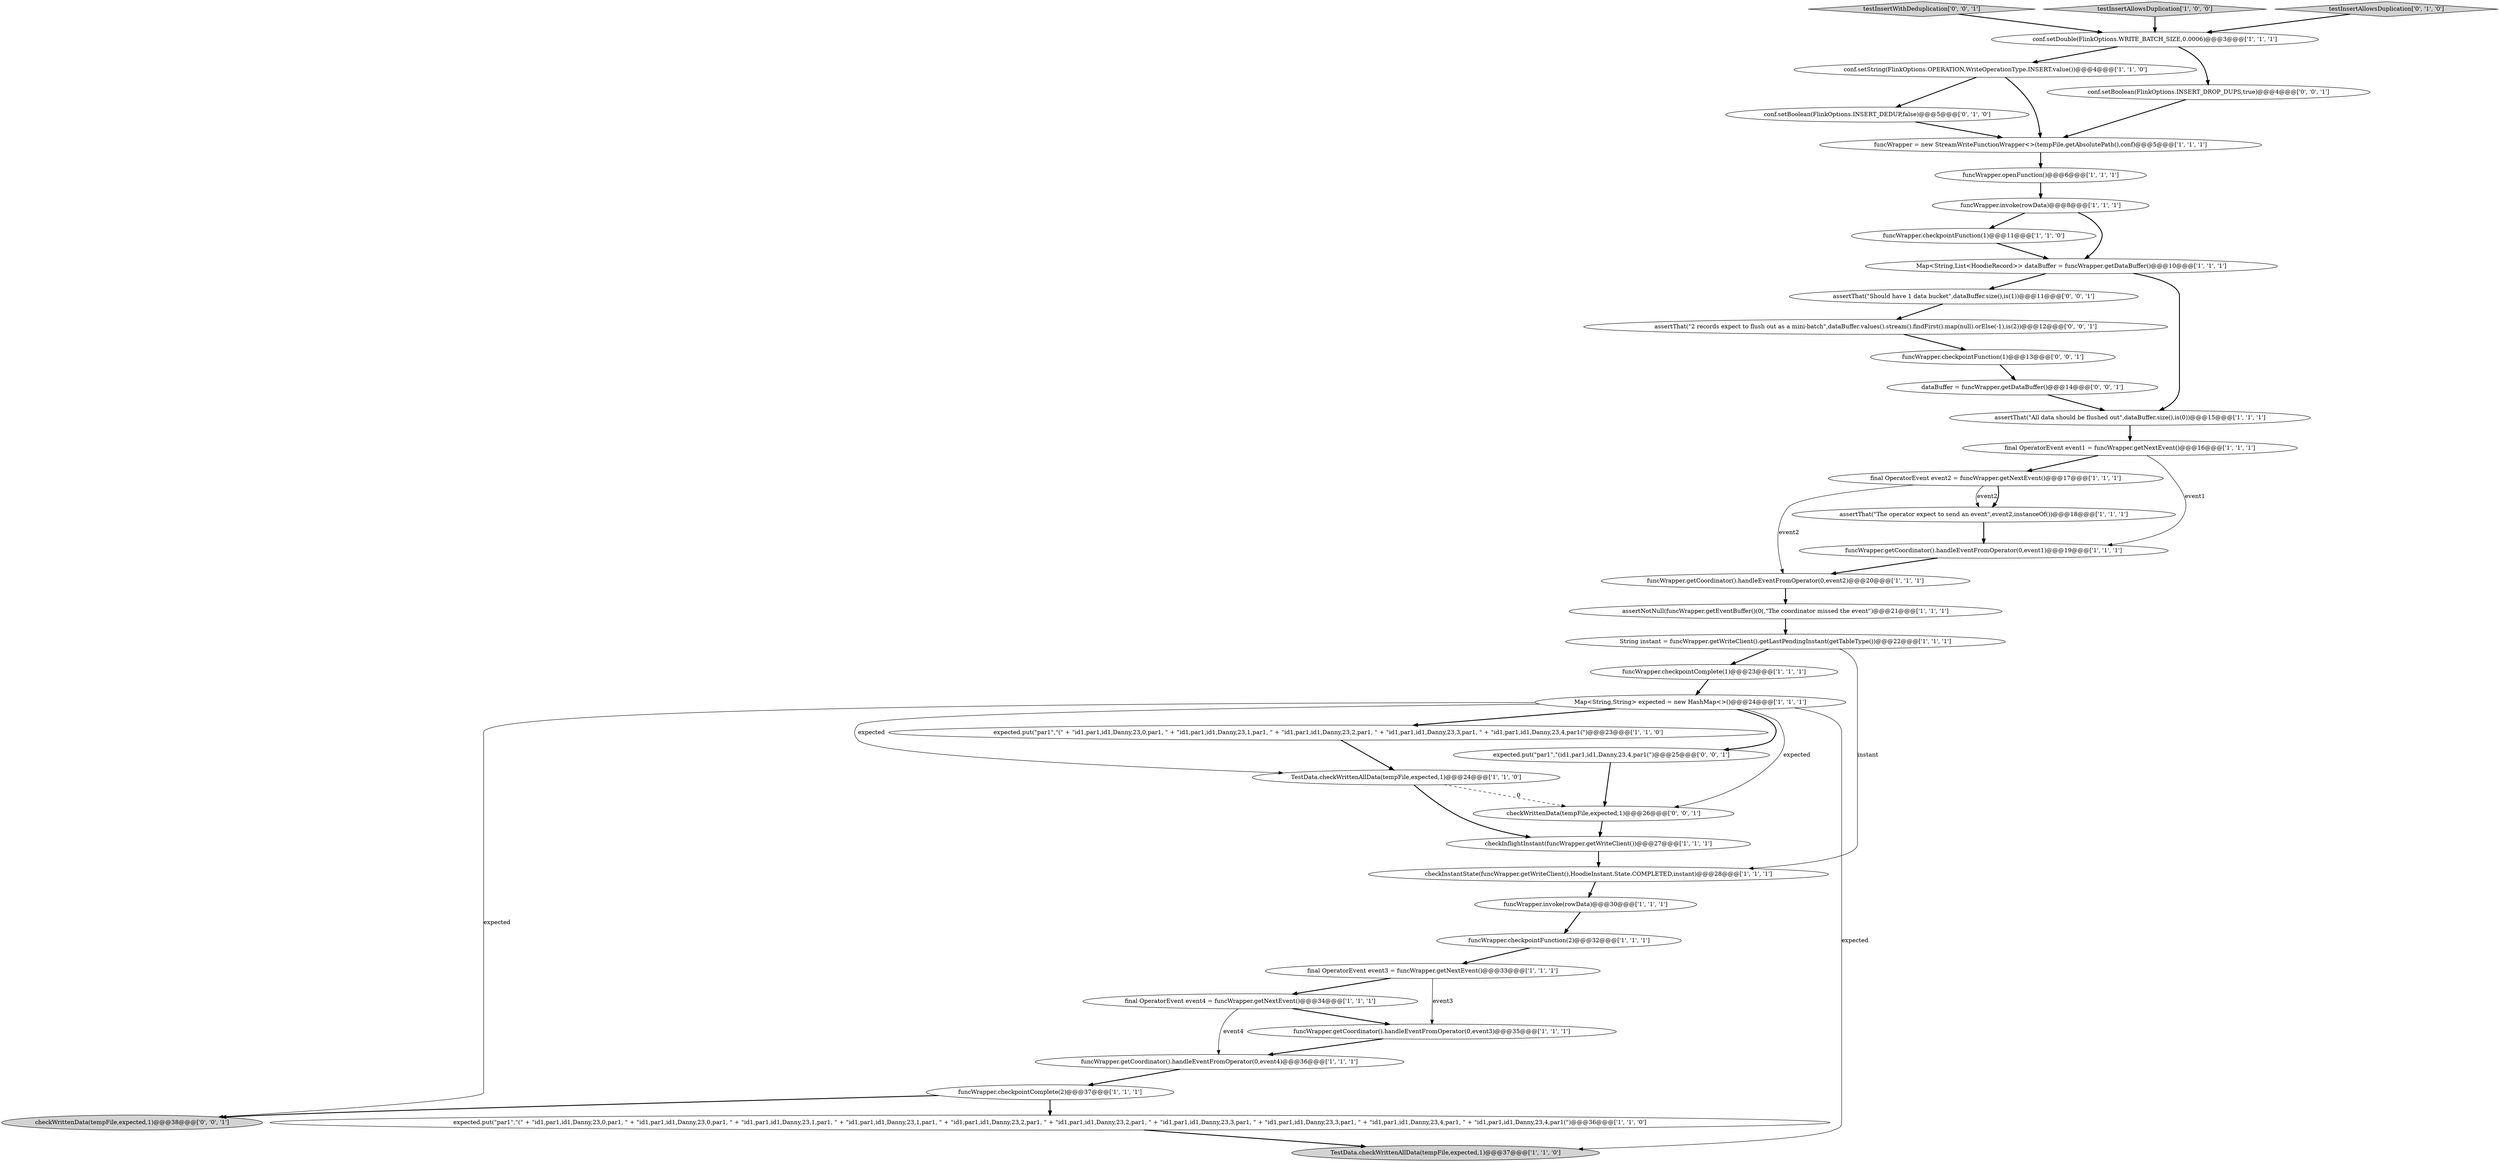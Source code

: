 digraph {
13 [style = filled, label = "expected.put(\"par1\",\"(\" + \"id1,par1,id1,Danny,23,0,par1, \" + \"id1,par1,id1,Danny,23,0,par1, \" + \"id1,par1,id1,Danny,23,1,par1, \" + \"id1,par1,id1,Danny,23,1,par1, \" + \"id1,par1,id1,Danny,23,2,par1, \" + \"id1,par1,id1,Danny,23,2,par1, \" + \"id1,par1,id1,Danny,23,3,par1, \" + \"id1,par1,id1,Danny,23,3,par1, \" + \"id1,par1,id1,Danny,23,4,par1, \" + \"id1,par1,id1,Danny,23,4,par1(\")@@@36@@@['1', '1', '0']", fillcolor = white, shape = ellipse image = "AAA0AAABBB1BBB"];
26 [style = filled, label = "conf.setString(FlinkOptions.OPERATION,WriteOperationType.INSERT.value())@@@4@@@['1', '1', '0']", fillcolor = white, shape = ellipse image = "AAA0AAABBB1BBB"];
34 [style = filled, label = "expected.put(\"par1\",\"(id1,par1,id1,Danny,23,4,par1(\")@@@25@@@['0', '0', '1']", fillcolor = white, shape = ellipse image = "AAA0AAABBB3BBB"];
23 [style = filled, label = "funcWrapper.getCoordinator().handleEventFromOperator(0,event1)@@@19@@@['1', '1', '1']", fillcolor = white, shape = ellipse image = "AAA0AAABBB1BBB"];
10 [style = filled, label = "funcWrapper.getCoordinator().handleEventFromOperator(0,event4)@@@36@@@['1', '1', '1']", fillcolor = white, shape = ellipse image = "AAA0AAABBB1BBB"];
35 [style = filled, label = "testInsertWithDeduplication['0', '0', '1']", fillcolor = lightgray, shape = diamond image = "AAA0AAABBB3BBB"];
7 [style = filled, label = "funcWrapper.checkpointFunction(2)@@@32@@@['1', '1', '1']", fillcolor = white, shape = ellipse image = "AAA0AAABBB1BBB"];
18 [style = filled, label = "TestData.checkWrittenAllData(tempFile,expected,1)@@@37@@@['1', '1', '0']", fillcolor = lightgray, shape = ellipse image = "AAA0AAABBB1BBB"];
24 [style = filled, label = "assertNotNull(funcWrapper.getEventBuffer()(0(,\"The coordinator missed the event\")@@@21@@@['1', '1', '1']", fillcolor = white, shape = ellipse image = "AAA0AAABBB1BBB"];
0 [style = filled, label = "testInsertAllowsDuplication['1', '0', '0']", fillcolor = lightgray, shape = diamond image = "AAA0AAABBB1BBB"];
14 [style = filled, label = "funcWrapper.checkpointComplete(1)@@@23@@@['1', '1', '1']", fillcolor = white, shape = ellipse image = "AAA0AAABBB1BBB"];
41 [style = filled, label = "checkWrittenData(tempFile,expected,1)@@@26@@@['0', '0', '1']", fillcolor = white, shape = ellipse image = "AAA0AAABBB3BBB"];
31 [style = filled, label = "conf.setBoolean(FlinkOptions.INSERT_DEDUP,false)@@@5@@@['0', '1', '0']", fillcolor = white, shape = ellipse image = "AAA1AAABBB2BBB"];
9 [style = filled, label = "funcWrapper.getCoordinator().handleEventFromOperator(0,event2)@@@20@@@['1', '1', '1']", fillcolor = white, shape = ellipse image = "AAA0AAABBB1BBB"];
40 [style = filled, label = "assertThat(\"Should have 1 data bucket\",dataBuffer.size(),is(1))@@@11@@@['0', '0', '1']", fillcolor = white, shape = ellipse image = "AAA0AAABBB3BBB"];
29 [style = filled, label = "funcWrapper.openFunction()@@@6@@@['1', '1', '1']", fillcolor = white, shape = ellipse image = "AAA0AAABBB1BBB"];
38 [style = filled, label = "checkWrittenData(tempFile,expected,1)@@@38@@@['0', '0', '1']", fillcolor = lightgray, shape = ellipse image = "AAA0AAABBB3BBB"];
12 [style = filled, label = "assertThat(\"The operator expect to send an event\",event2,instanceOf())@@@18@@@['1', '1', '1']", fillcolor = white, shape = ellipse image = "AAA0AAABBB1BBB"];
32 [style = filled, label = "testInsertAllowsDuplication['0', '1', '0']", fillcolor = lightgray, shape = diamond image = "AAA0AAABBB2BBB"];
33 [style = filled, label = "conf.setBoolean(FlinkOptions.INSERT_DROP_DUPS,true)@@@4@@@['0', '0', '1']", fillcolor = white, shape = ellipse image = "AAA0AAABBB3BBB"];
6 [style = filled, label = "final OperatorEvent event2 = funcWrapper.getNextEvent()@@@17@@@['1', '1', '1']", fillcolor = white, shape = ellipse image = "AAA0AAABBB1BBB"];
19 [style = filled, label = "funcWrapper = new StreamWriteFunctionWrapper<>(tempFile.getAbsolutePath(),conf)@@@5@@@['1', '1', '1']", fillcolor = white, shape = ellipse image = "AAA0AAABBB1BBB"];
20 [style = filled, label = "checkInstantState(funcWrapper.getWriteClient(),HoodieInstant.State.COMPLETED,instant)@@@28@@@['1', '1', '1']", fillcolor = white, shape = ellipse image = "AAA0AAABBB1BBB"];
5 [style = filled, label = "checkInflightInstant(funcWrapper.getWriteClient())@@@27@@@['1', '1', '1']", fillcolor = white, shape = ellipse image = "AAA0AAABBB1BBB"];
2 [style = filled, label = "funcWrapper.getCoordinator().handleEventFromOperator(0,event3)@@@35@@@['1', '1', '1']", fillcolor = white, shape = ellipse image = "AAA0AAABBB1BBB"];
30 [style = filled, label = "final OperatorEvent event1 = funcWrapper.getNextEvent()@@@16@@@['1', '1', '1']", fillcolor = white, shape = ellipse image = "AAA0AAABBB1BBB"];
37 [style = filled, label = "assertThat(\"2 records expect to flush out as a mini-batch\",dataBuffer.values().stream().findFirst().map(null).orElse(-1),is(2))@@@12@@@['0', '0', '1']", fillcolor = white, shape = ellipse image = "AAA0AAABBB3BBB"];
1 [style = filled, label = "conf.setDouble(FlinkOptions.WRITE_BATCH_SIZE,0.0006)@@@3@@@['1', '1', '1']", fillcolor = white, shape = ellipse image = "AAA0AAABBB1BBB"];
22 [style = filled, label = "funcWrapper.checkpointFunction(1)@@@11@@@['1', '1', '0']", fillcolor = white, shape = ellipse image = "AAA0AAABBB1BBB"];
28 [style = filled, label = "String instant = funcWrapper.getWriteClient().getLastPendingInstant(getTableType())@@@22@@@['1', '1', '1']", fillcolor = white, shape = ellipse image = "AAA0AAABBB1BBB"];
21 [style = filled, label = "Map<String,List<HoodieRecord>> dataBuffer = funcWrapper.getDataBuffer()@@@10@@@['1', '1', '1']", fillcolor = white, shape = ellipse image = "AAA0AAABBB1BBB"];
39 [style = filled, label = "dataBuffer = funcWrapper.getDataBuffer()@@@14@@@['0', '0', '1']", fillcolor = white, shape = ellipse image = "AAA0AAABBB3BBB"];
8 [style = filled, label = "funcWrapper.invoke(rowData)@@@30@@@['1', '1', '1']", fillcolor = white, shape = ellipse image = "AAA0AAABBB1BBB"];
15 [style = filled, label = "funcWrapper.checkpointComplete(2)@@@37@@@['1', '1', '1']", fillcolor = white, shape = ellipse image = "AAA0AAABBB1BBB"];
25 [style = filled, label = "TestData.checkWrittenAllData(tempFile,expected,1)@@@24@@@['1', '1', '0']", fillcolor = white, shape = ellipse image = "AAA0AAABBB1BBB"];
4 [style = filled, label = "Map<String,String> expected = new HashMap<>()@@@24@@@['1', '1', '1']", fillcolor = white, shape = ellipse image = "AAA0AAABBB1BBB"];
11 [style = filled, label = "funcWrapper.invoke(rowData)@@@8@@@['1', '1', '1']", fillcolor = white, shape = ellipse image = "AAA0AAABBB1BBB"];
17 [style = filled, label = "assertThat(\"All data should be flushed out\",dataBuffer.size(),is(0))@@@15@@@['1', '1', '1']", fillcolor = white, shape = ellipse image = "AAA0AAABBB1BBB"];
16 [style = filled, label = "final OperatorEvent event4 = funcWrapper.getNextEvent()@@@34@@@['1', '1', '1']", fillcolor = white, shape = ellipse image = "AAA0AAABBB1BBB"];
3 [style = filled, label = "expected.put(\"par1\",\"(\" + \"id1,par1,id1,Danny,23,0,par1, \" + \"id1,par1,id1,Danny,23,1,par1, \" + \"id1,par1,id1,Danny,23,2,par1, \" + \"id1,par1,id1,Danny,23,3,par1, \" + \"id1,par1,id1,Danny,23,4,par1(\")@@@23@@@['1', '1', '0']", fillcolor = white, shape = ellipse image = "AAA0AAABBB1BBB"];
36 [style = filled, label = "funcWrapper.checkpointFunction(1)@@@13@@@['0', '0', '1']", fillcolor = white, shape = ellipse image = "AAA0AAABBB3BBB"];
27 [style = filled, label = "final OperatorEvent event3 = funcWrapper.getNextEvent()@@@33@@@['1', '1', '1']", fillcolor = white, shape = ellipse image = "AAA0AAABBB1BBB"];
23->9 [style = bold, label=""];
21->40 [style = bold, label=""];
11->22 [style = bold, label=""];
39->17 [style = bold, label=""];
4->34 [style = bold, label=""];
4->41 [style = solid, label="expected"];
4->38 [style = solid, label="expected"];
11->21 [style = bold, label=""];
4->18 [style = solid, label="expected"];
30->23 [style = solid, label="event1"];
15->38 [style = bold, label=""];
26->31 [style = bold, label=""];
21->17 [style = bold, label=""];
20->8 [style = bold, label=""];
2->10 [style = bold, label=""];
12->23 [style = bold, label=""];
0->1 [style = bold, label=""];
13->18 [style = bold, label=""];
28->20 [style = solid, label="instant"];
27->16 [style = bold, label=""];
1->33 [style = bold, label=""];
35->1 [style = bold, label=""];
32->1 [style = bold, label=""];
26->19 [style = bold, label=""];
16->2 [style = bold, label=""];
16->10 [style = solid, label="event4"];
37->36 [style = bold, label=""];
9->24 [style = bold, label=""];
6->12 [style = solid, label="event2"];
19->29 [style = bold, label=""];
25->5 [style = bold, label=""];
30->6 [style = bold, label=""];
4->25 [style = solid, label="expected"];
27->2 [style = solid, label="event3"];
34->41 [style = bold, label=""];
5->20 [style = bold, label=""];
3->25 [style = bold, label=""];
40->37 [style = bold, label=""];
15->13 [style = bold, label=""];
6->12 [style = bold, label=""];
33->19 [style = bold, label=""];
1->26 [style = bold, label=""];
8->7 [style = bold, label=""];
10->15 [style = bold, label=""];
22->21 [style = bold, label=""];
14->4 [style = bold, label=""];
24->28 [style = bold, label=""];
28->14 [style = bold, label=""];
17->30 [style = bold, label=""];
41->5 [style = bold, label=""];
4->3 [style = bold, label=""];
36->39 [style = bold, label=""];
31->19 [style = bold, label=""];
25->41 [style = dashed, label="0"];
7->27 [style = bold, label=""];
29->11 [style = bold, label=""];
6->9 [style = solid, label="event2"];
}
